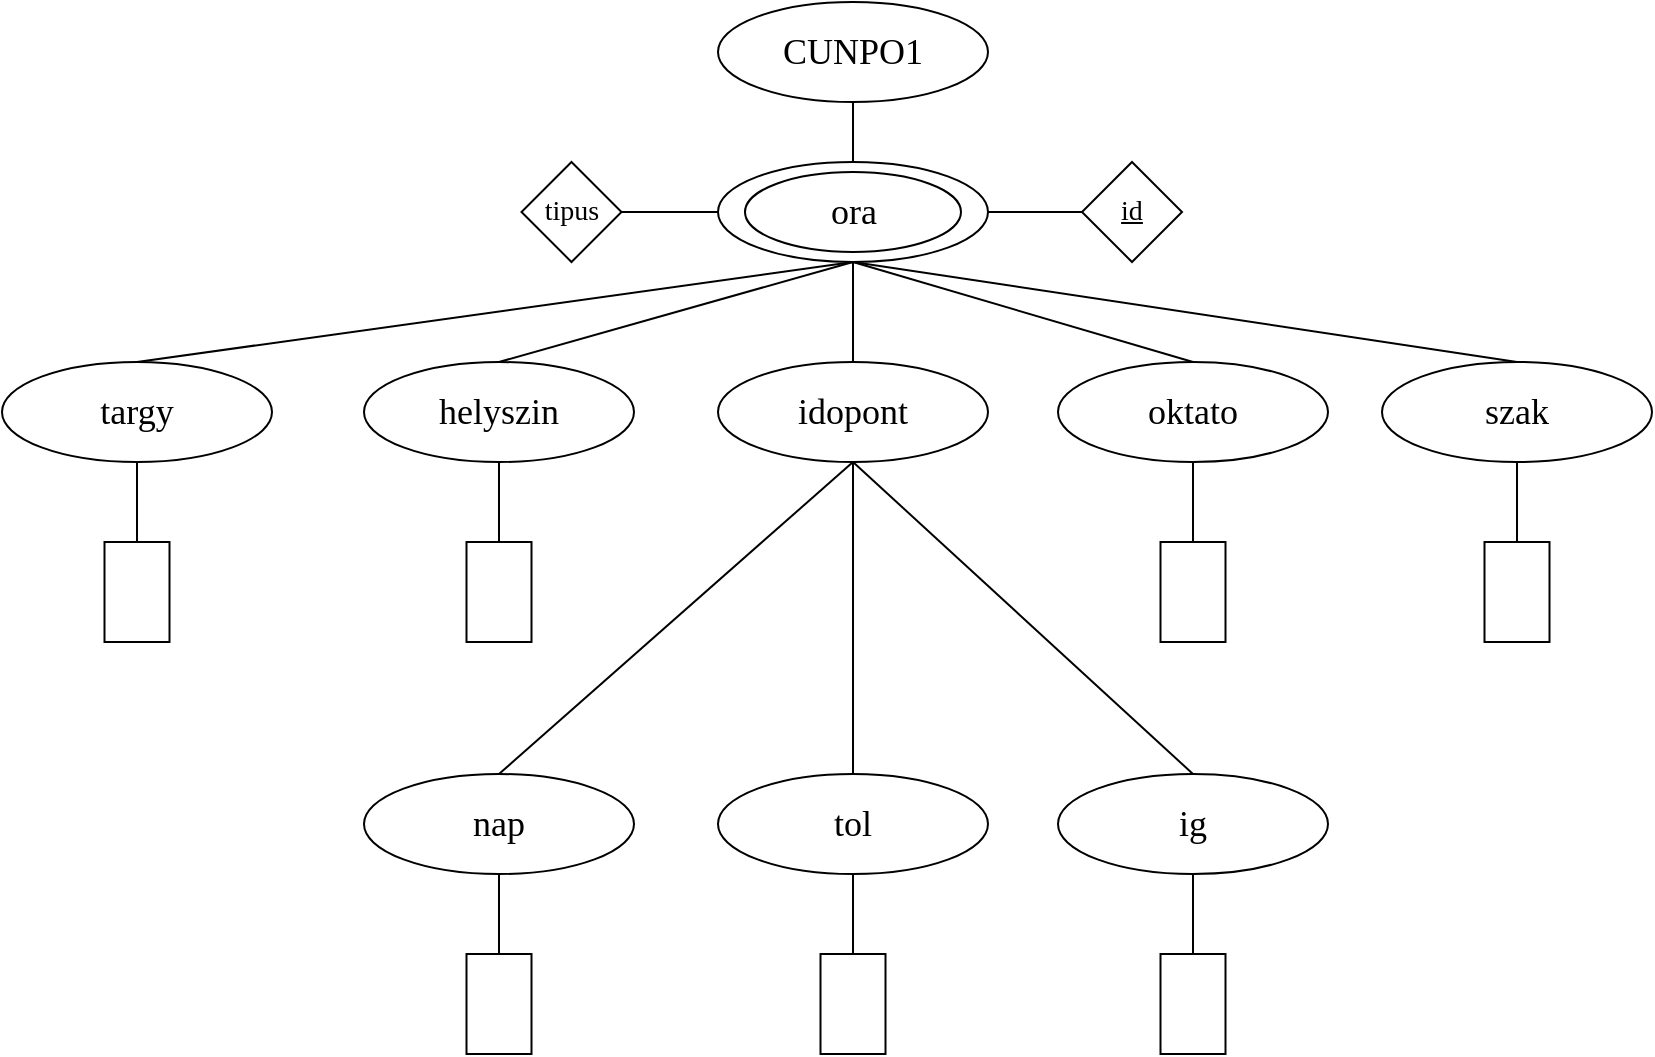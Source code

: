<mxfile version="24.3.1" type="device">
  <diagram id="R2lEEEUBdFMjLlhIrx00" name="Page-1">
    <mxGraphModel dx="1105" dy="595" grid="1" gridSize="10" guides="1" tooltips="1" connect="1" arrows="1" fold="1" page="1" pageScale="1" pageWidth="850" pageHeight="1100" math="0" shadow="0" extFonts="Permanent Marker^https://fonts.googleapis.com/css?family=Permanent+Marker">
      <root>
        <mxCell id="0" />
        <mxCell id="1" parent="0" />
        <mxCell id="lJdRxpadsHXl-xOhcxw1-2" value="" style="ellipse;whiteSpace=wrap;html=1;fontSize=18;strokeColor=default;fontFamily=Times New Roman;verticalAlign=middle;" vertex="1" parent="1">
          <mxGeometry x="368" y="100" width="135" height="50" as="geometry" />
        </mxCell>
        <mxCell id="lJdRxpadsHXl-xOhcxw1-3" value="CUNPO1" style="ellipse;whiteSpace=wrap;html=1;fontSize=18;fontFamily=Times New Roman;" vertex="1" parent="1">
          <mxGeometry x="368" y="20" width="135" height="50" as="geometry" />
        </mxCell>
        <mxCell id="lJdRxpadsHXl-xOhcxw1-4" value="" style="endArrow=none;html=1;rounded=0;entryX=0.5;entryY=1;entryDx=0;entryDy=0;exitX=0.5;exitY=0;exitDx=0;exitDy=0;fontSize=18;fontFamily=Times New Roman;" edge="1" parent="1" source="lJdRxpadsHXl-xOhcxw1-2" target="lJdRxpadsHXl-xOhcxw1-3">
          <mxGeometry width="50" height="50" relative="1" as="geometry">
            <mxPoint x="410" y="240" as="sourcePoint" />
            <mxPoint x="450" y="200" as="targetPoint" />
          </mxGeometry>
        </mxCell>
        <mxCell id="lJdRxpadsHXl-xOhcxw1-6" value="&lt;font style=&quot;font-size: 18px;&quot;&gt;targy&lt;/font&gt;" style="ellipse;whiteSpace=wrap;html=1;fontSize=18;fontFamily=Times New Roman;" vertex="1" parent="1">
          <mxGeometry x="10" y="200" width="135" height="50" as="geometry" />
        </mxCell>
        <mxCell id="lJdRxpadsHXl-xOhcxw1-7" value="oktato" style="ellipse;whiteSpace=wrap;html=1;fontSize=18;fontFamily=Times New Roman;" vertex="1" parent="1">
          <mxGeometry x="538" y="200" width="135" height="50" as="geometry" />
        </mxCell>
        <mxCell id="lJdRxpadsHXl-xOhcxw1-8" value="idopont" style="ellipse;whiteSpace=wrap;html=1;fontSize=18;fontFamily=Times New Roman;" vertex="1" parent="1">
          <mxGeometry x="368" y="200" width="135" height="50" as="geometry" />
        </mxCell>
        <mxCell id="lJdRxpadsHXl-xOhcxw1-10" value="helyszin" style="ellipse;whiteSpace=wrap;html=1;fontSize=18;fontFamily=Times New Roman;" vertex="1" parent="1">
          <mxGeometry x="191" y="200" width="135" height="50" as="geometry" />
        </mxCell>
        <mxCell id="lJdRxpadsHXl-xOhcxw1-11" value="szak" style="ellipse;whiteSpace=wrap;html=1;fontSize=18;fontFamily=Times New Roman;" vertex="1" parent="1">
          <mxGeometry x="700" y="200" width="135" height="50" as="geometry" />
        </mxCell>
        <mxCell id="lJdRxpadsHXl-xOhcxw1-12" value="nap" style="ellipse;whiteSpace=wrap;html=1;fontSize=18;fontFamily=Times New Roman;" vertex="1" parent="1">
          <mxGeometry x="191" y="406" width="135" height="50" as="geometry" />
        </mxCell>
        <mxCell id="lJdRxpadsHXl-xOhcxw1-13" value="tol" style="ellipse;whiteSpace=wrap;html=1;fontSize=18;fontFamily=Times New Roman;" vertex="1" parent="1">
          <mxGeometry x="368" y="406" width="135" height="50" as="geometry" />
        </mxCell>
        <mxCell id="lJdRxpadsHXl-xOhcxw1-14" value="ig" style="ellipse;whiteSpace=wrap;html=1;fontSize=18;fontFamily=Times New Roman;" vertex="1" parent="1">
          <mxGeometry x="538" y="406" width="135" height="50" as="geometry" />
        </mxCell>
        <mxCell id="lJdRxpadsHXl-xOhcxw1-15" value="" style="endArrow=none;html=1;rounded=0;exitX=0.5;exitY=0;exitDx=0;exitDy=0;entryX=0.5;entryY=1;entryDx=0;entryDy=0;fontSize=18;fontFamily=Times New Roman;" edge="1" parent="1" source="lJdRxpadsHXl-xOhcxw1-6" target="lJdRxpadsHXl-xOhcxw1-2">
          <mxGeometry width="50" height="50" relative="1" as="geometry">
            <mxPoint x="400" y="250" as="sourcePoint" />
            <mxPoint x="450" y="200" as="targetPoint" />
          </mxGeometry>
        </mxCell>
        <mxCell id="lJdRxpadsHXl-xOhcxw1-16" value="" style="endArrow=none;html=1;rounded=0;exitX=0.5;exitY=0;exitDx=0;exitDy=0;fontSize=18;entryX=0.5;entryY=1;entryDx=0;entryDy=0;fontFamily=Times New Roman;" edge="1" parent="1" source="lJdRxpadsHXl-xOhcxw1-10" target="lJdRxpadsHXl-xOhcxw1-2">
          <mxGeometry width="50" height="50" relative="1" as="geometry">
            <mxPoint x="98" y="210" as="sourcePoint" />
            <mxPoint x="440" y="150" as="targetPoint" />
          </mxGeometry>
        </mxCell>
        <mxCell id="lJdRxpadsHXl-xOhcxw1-18" value="" style="endArrow=none;html=1;rounded=0;exitX=0.5;exitY=0;exitDx=0;exitDy=0;entryX=0.5;entryY=1;entryDx=0;entryDy=0;fontSize=18;fontFamily=Times New Roman;" edge="1" parent="1" source="lJdRxpadsHXl-xOhcxw1-7" target="lJdRxpadsHXl-xOhcxw1-2">
          <mxGeometry width="50" height="50" relative="1" as="geometry">
            <mxPoint x="269" y="210" as="sourcePoint" />
            <mxPoint x="450" y="160" as="targetPoint" />
          </mxGeometry>
        </mxCell>
        <mxCell id="lJdRxpadsHXl-xOhcxw1-20" value="" style="endArrow=none;html=1;rounded=0;exitX=0.5;exitY=0;exitDx=0;exitDy=0;entryX=0.5;entryY=1;entryDx=0;entryDy=0;fontSize=18;fontFamily=Times New Roman;" edge="1" parent="1" source="lJdRxpadsHXl-xOhcxw1-13" target="lJdRxpadsHXl-xOhcxw1-8">
          <mxGeometry width="50" height="50" relative="1" as="geometry">
            <mxPoint x="626" y="220" as="sourcePoint" />
            <mxPoint x="456" y="170" as="targetPoint" />
          </mxGeometry>
        </mxCell>
        <mxCell id="lJdRxpadsHXl-xOhcxw1-21" value="" style="endArrow=none;html=1;rounded=0;exitX=0.5;exitY=0;exitDx=0;exitDy=0;entryX=0.5;entryY=1;entryDx=0;entryDy=0;fontSize=18;fontFamily=Times New Roman;" edge="1" parent="1" source="lJdRxpadsHXl-xOhcxw1-14" target="lJdRxpadsHXl-xOhcxw1-8">
          <mxGeometry width="50" height="50" relative="1" as="geometry">
            <mxPoint x="636" y="230" as="sourcePoint" />
            <mxPoint x="466" y="180" as="targetPoint" />
          </mxGeometry>
        </mxCell>
        <mxCell id="lJdRxpadsHXl-xOhcxw1-22" value="" style="endArrow=none;html=1;rounded=0;exitX=0.5;exitY=0;exitDx=0;exitDy=0;entryX=0.5;entryY=1;entryDx=0;entryDy=0;fontSize=18;fontFamily=Times New Roman;" edge="1" parent="1" source="lJdRxpadsHXl-xOhcxw1-12" target="lJdRxpadsHXl-xOhcxw1-8">
          <mxGeometry width="50" height="50" relative="1" as="geometry">
            <mxPoint x="646" y="240" as="sourcePoint" />
            <mxPoint x="476" y="190" as="targetPoint" />
          </mxGeometry>
        </mxCell>
        <mxCell id="lJdRxpadsHXl-xOhcxw1-24" value="" style="rounded=0;whiteSpace=wrap;html=1;direction=south;fontFamily=Times New Roman;" vertex="1" parent="1">
          <mxGeometry x="61.25" y="290" width="32.5" height="50" as="geometry" />
        </mxCell>
        <mxCell id="lJdRxpadsHXl-xOhcxw1-25" value="" style="rounded=0;whiteSpace=wrap;html=1;direction=south;fontFamily=Times New Roman;" vertex="1" parent="1">
          <mxGeometry x="242.25" y="290" width="32.5" height="50" as="geometry" />
        </mxCell>
        <mxCell id="lJdRxpadsHXl-xOhcxw1-26" value="" style="rounded=0;whiteSpace=wrap;html=1;direction=south;fontFamily=Times New Roman;" vertex="1" parent="1">
          <mxGeometry x="589.25" y="290" width="32.5" height="50" as="geometry" />
        </mxCell>
        <mxCell id="lJdRxpadsHXl-xOhcxw1-27" value="" style="rounded=0;whiteSpace=wrap;html=1;direction=south;fontFamily=Times New Roman;" vertex="1" parent="1">
          <mxGeometry x="751.25" y="290" width="32.5" height="50" as="geometry" />
        </mxCell>
        <mxCell id="lJdRxpadsHXl-xOhcxw1-28" value="" style="endArrow=none;html=1;rounded=0;exitX=0;exitY=0.5;exitDx=0;exitDy=0;entryX=0.5;entryY=1;entryDx=0;entryDy=0;fontFamily=Times New Roman;" edge="1" parent="1" source="lJdRxpadsHXl-xOhcxw1-24" target="lJdRxpadsHXl-xOhcxw1-6">
          <mxGeometry width="50" height="50" relative="1" as="geometry">
            <mxPoint x="400" y="260" as="sourcePoint" />
            <mxPoint x="450" y="210" as="targetPoint" />
          </mxGeometry>
        </mxCell>
        <mxCell id="lJdRxpadsHXl-xOhcxw1-29" value="&lt;u&gt;&lt;font style=&quot;font-size: 14px;&quot;&gt;id&lt;/font&gt;&lt;/u&gt;" style="rhombus;whiteSpace=wrap;html=1;fontFamily=Times New Roman;" vertex="1" parent="1">
          <mxGeometry x="550" y="100" width="50" height="50" as="geometry" />
        </mxCell>
        <mxCell id="lJdRxpadsHXl-xOhcxw1-30" value="" style="endArrow=none;html=1;rounded=0;entryX=0;entryY=0.5;entryDx=0;entryDy=0;exitX=1;exitY=0.5;exitDx=0;exitDy=0;fontFamily=Times New Roman;" edge="1" parent="1" source="lJdRxpadsHXl-xOhcxw1-2" target="lJdRxpadsHXl-xOhcxw1-29">
          <mxGeometry width="50" height="50" relative="1" as="geometry">
            <mxPoint x="400" y="280" as="sourcePoint" />
            <mxPoint x="450" y="230" as="targetPoint" />
          </mxGeometry>
        </mxCell>
        <mxCell id="lJdRxpadsHXl-xOhcxw1-31" value="" style="endArrow=none;html=1;rounded=0;exitX=0.5;exitY=0;exitDx=0;exitDy=0;entryX=0.5;entryY=1;entryDx=0;entryDy=0;fontFamily=Times New Roman;" edge="1" parent="1" source="lJdRxpadsHXl-xOhcxw1-11" target="lJdRxpadsHXl-xOhcxw1-2">
          <mxGeometry width="50" height="50" relative="1" as="geometry">
            <mxPoint x="400" y="280" as="sourcePoint" />
            <mxPoint x="440" y="140" as="targetPoint" />
          </mxGeometry>
        </mxCell>
        <mxCell id="lJdRxpadsHXl-xOhcxw1-32" value="" style="endArrow=none;html=1;rounded=0;entryX=0.5;entryY=0;entryDx=0;entryDy=0;exitX=0.5;exitY=1;exitDx=0;exitDy=0;fontFamily=Times New Roman;" edge="1" parent="1" source="lJdRxpadsHXl-xOhcxw1-2" target="lJdRxpadsHXl-xOhcxw1-8">
          <mxGeometry width="50" height="50" relative="1" as="geometry">
            <mxPoint x="440" y="150" as="sourcePoint" />
            <mxPoint x="450" y="230" as="targetPoint" />
          </mxGeometry>
        </mxCell>
        <mxCell id="lJdRxpadsHXl-xOhcxw1-33" value="" style="endArrow=none;html=1;rounded=0;exitX=0;exitY=0.5;exitDx=0;exitDy=0;entryX=0.5;entryY=1;entryDx=0;entryDy=0;fontFamily=Times New Roman;" edge="1" parent="1" source="lJdRxpadsHXl-xOhcxw1-25" target="lJdRxpadsHXl-xOhcxw1-10">
          <mxGeometry width="50" height="50" relative="1" as="geometry">
            <mxPoint x="370" y="280" as="sourcePoint" />
            <mxPoint x="420" y="230" as="targetPoint" />
          </mxGeometry>
        </mxCell>
        <mxCell id="lJdRxpadsHXl-xOhcxw1-34" value="" style="endArrow=none;html=1;rounded=0;exitX=0;exitY=0.5;exitDx=0;exitDy=0;entryX=0.5;entryY=1;entryDx=0;entryDy=0;fontFamily=Times New Roman;" edge="1" parent="1" source="lJdRxpadsHXl-xOhcxw1-26" target="lJdRxpadsHXl-xOhcxw1-7">
          <mxGeometry width="50" height="50" relative="1" as="geometry">
            <mxPoint x="370" y="280" as="sourcePoint" />
            <mxPoint x="420" y="230" as="targetPoint" />
          </mxGeometry>
        </mxCell>
        <mxCell id="lJdRxpadsHXl-xOhcxw1-36" value="" style="endArrow=none;html=1;rounded=0;entryX=0.5;entryY=1;entryDx=0;entryDy=0;exitX=0;exitY=0.5;exitDx=0;exitDy=0;fontFamily=Times New Roman;" edge="1" parent="1" source="lJdRxpadsHXl-xOhcxw1-27" target="lJdRxpadsHXl-xOhcxw1-11">
          <mxGeometry width="50" height="50" relative="1" as="geometry">
            <mxPoint x="370" y="280" as="sourcePoint" />
            <mxPoint x="420" y="230" as="targetPoint" />
          </mxGeometry>
        </mxCell>
        <mxCell id="lJdRxpadsHXl-xOhcxw1-97" value="ora" style="ellipse;whiteSpace=wrap;html=1;fontSize=18;strokeColor=default;fontFamily=Times New Roman;verticalAlign=middle;" vertex="1" parent="1">
          <mxGeometry x="381.5" y="105" width="108" height="40" as="geometry" />
        </mxCell>
        <mxCell id="lJdRxpadsHXl-xOhcxw1-105" value="&lt;font style=&quot;font-size: 14px;&quot;&gt;tipus&lt;/font&gt;" style="rhombus;whiteSpace=wrap;html=1;fontFamily=Times New Roman;" vertex="1" parent="1">
          <mxGeometry x="269.75" y="100" width="50" height="50" as="geometry" />
        </mxCell>
        <mxCell id="lJdRxpadsHXl-xOhcxw1-107" value="" style="endArrow=none;html=1;rounded=0;entryX=0;entryY=0.5;entryDx=0;entryDy=0;exitX=1;exitY=0.5;exitDx=0;exitDy=0;fontFamily=Times New Roman;" edge="1" parent="1" source="lJdRxpadsHXl-xOhcxw1-105" target="lJdRxpadsHXl-xOhcxw1-2">
          <mxGeometry width="50" height="50" relative="1" as="geometry">
            <mxPoint x="321" y="124.58" as="sourcePoint" />
            <mxPoint x="368" y="124.58" as="targetPoint" />
          </mxGeometry>
        </mxCell>
        <mxCell id="lJdRxpadsHXl-xOhcxw1-110" value="" style="rounded=0;whiteSpace=wrap;html=1;direction=south;fontFamily=Times New Roman;" vertex="1" parent="1">
          <mxGeometry x="242.25" y="496" width="32.5" height="50" as="geometry" />
        </mxCell>
        <mxCell id="lJdRxpadsHXl-xOhcxw1-111" value="" style="endArrow=none;html=1;rounded=0;exitX=0;exitY=0.5;exitDx=0;exitDy=0;entryX=0.5;entryY=1;entryDx=0;entryDy=0;fontFamily=Times New Roman;" edge="1" parent="1" source="lJdRxpadsHXl-xOhcxw1-110" target="lJdRxpadsHXl-xOhcxw1-12">
          <mxGeometry width="50" height="50" relative="1" as="geometry">
            <mxPoint x="581" y="466" as="sourcePoint" />
            <mxPoint x="259" y="456" as="targetPoint" />
          </mxGeometry>
        </mxCell>
        <mxCell id="lJdRxpadsHXl-xOhcxw1-112" value="" style="rounded=0;whiteSpace=wrap;html=1;direction=south;fontFamily=Times New Roman;" vertex="1" parent="1">
          <mxGeometry x="419.25" y="496" width="32.5" height="50" as="geometry" />
        </mxCell>
        <mxCell id="lJdRxpadsHXl-xOhcxw1-113" value="" style="endArrow=none;html=1;rounded=0;exitX=0;exitY=0.5;exitDx=0;exitDy=0;entryX=0.5;entryY=1;entryDx=0;entryDy=0;fontFamily=Times New Roman;" edge="1" parent="1" source="lJdRxpadsHXl-xOhcxw1-112" target="lJdRxpadsHXl-xOhcxw1-13">
          <mxGeometry width="50" height="50" relative="1" as="geometry">
            <mxPoint x="758" y="466" as="sourcePoint" />
            <mxPoint x="436" y="456" as="targetPoint" />
          </mxGeometry>
        </mxCell>
        <mxCell id="lJdRxpadsHXl-xOhcxw1-114" value="" style="rounded=0;whiteSpace=wrap;html=1;direction=south;fontFamily=Times New Roman;" vertex="1" parent="1">
          <mxGeometry x="589.25" y="496" width="32.5" height="50" as="geometry" />
        </mxCell>
        <mxCell id="lJdRxpadsHXl-xOhcxw1-115" value="" style="endArrow=none;html=1;rounded=0;exitX=0;exitY=0.5;exitDx=0;exitDy=0;entryX=0.5;entryY=1;entryDx=0;entryDy=0;fontFamily=Times New Roman;" edge="1" parent="1" source="lJdRxpadsHXl-xOhcxw1-114" target="lJdRxpadsHXl-xOhcxw1-14">
          <mxGeometry width="50" height="50" relative="1" as="geometry">
            <mxPoint x="928.75" y="466" as="sourcePoint" />
            <mxPoint x="606.75" y="456" as="targetPoint" />
          </mxGeometry>
        </mxCell>
      </root>
    </mxGraphModel>
  </diagram>
</mxfile>

